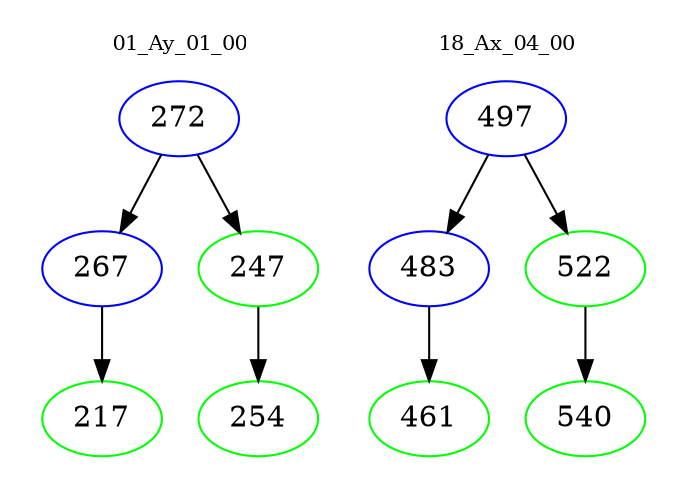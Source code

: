 digraph{
subgraph cluster_0 {
color = white
label = "01_Ay_01_00";
fontsize=10;
T0_272 [label="272", color="blue"]
T0_272 -> T0_267 [color="black"]
T0_267 [label="267", color="blue"]
T0_267 -> T0_217 [color="black"]
T0_217 [label="217", color="green"]
T0_272 -> T0_247 [color="black"]
T0_247 [label="247", color="green"]
T0_247 -> T0_254 [color="black"]
T0_254 [label="254", color="green"]
}
subgraph cluster_1 {
color = white
label = "18_Ax_04_00";
fontsize=10;
T1_497 [label="497", color="blue"]
T1_497 -> T1_483 [color="black"]
T1_483 [label="483", color="blue"]
T1_483 -> T1_461 [color="black"]
T1_461 [label="461", color="green"]
T1_497 -> T1_522 [color="black"]
T1_522 [label="522", color="green"]
T1_522 -> T1_540 [color="black"]
T1_540 [label="540", color="green"]
}
}
